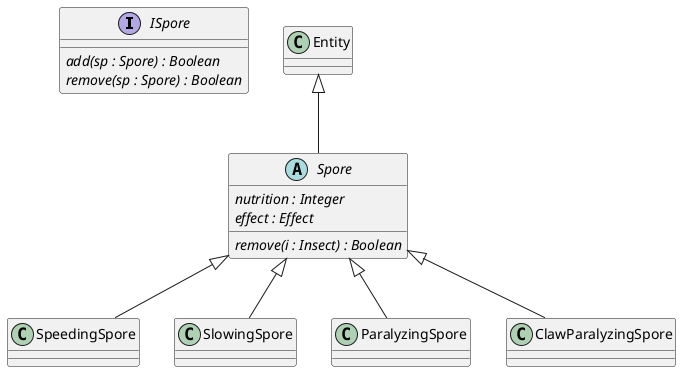 @startuml spore

interface ISpore {
    {abstract} add(sp : Spore) : Boolean
    {abstract} remove(sp : Spore) : Boolean
}

abstract class Spore extends Entity{
    {abstract} nutrition : Integer
    {abstract} effect : Effect
    {abstract} remove(i : Insect) : Boolean
}

class SpeedingSpore extends Spore {}
class SlowingSpore extends Spore {}
class ParalyzingSpore extends Spore {}
class ClawParalyzingSpore extends Spore {}

@enduml